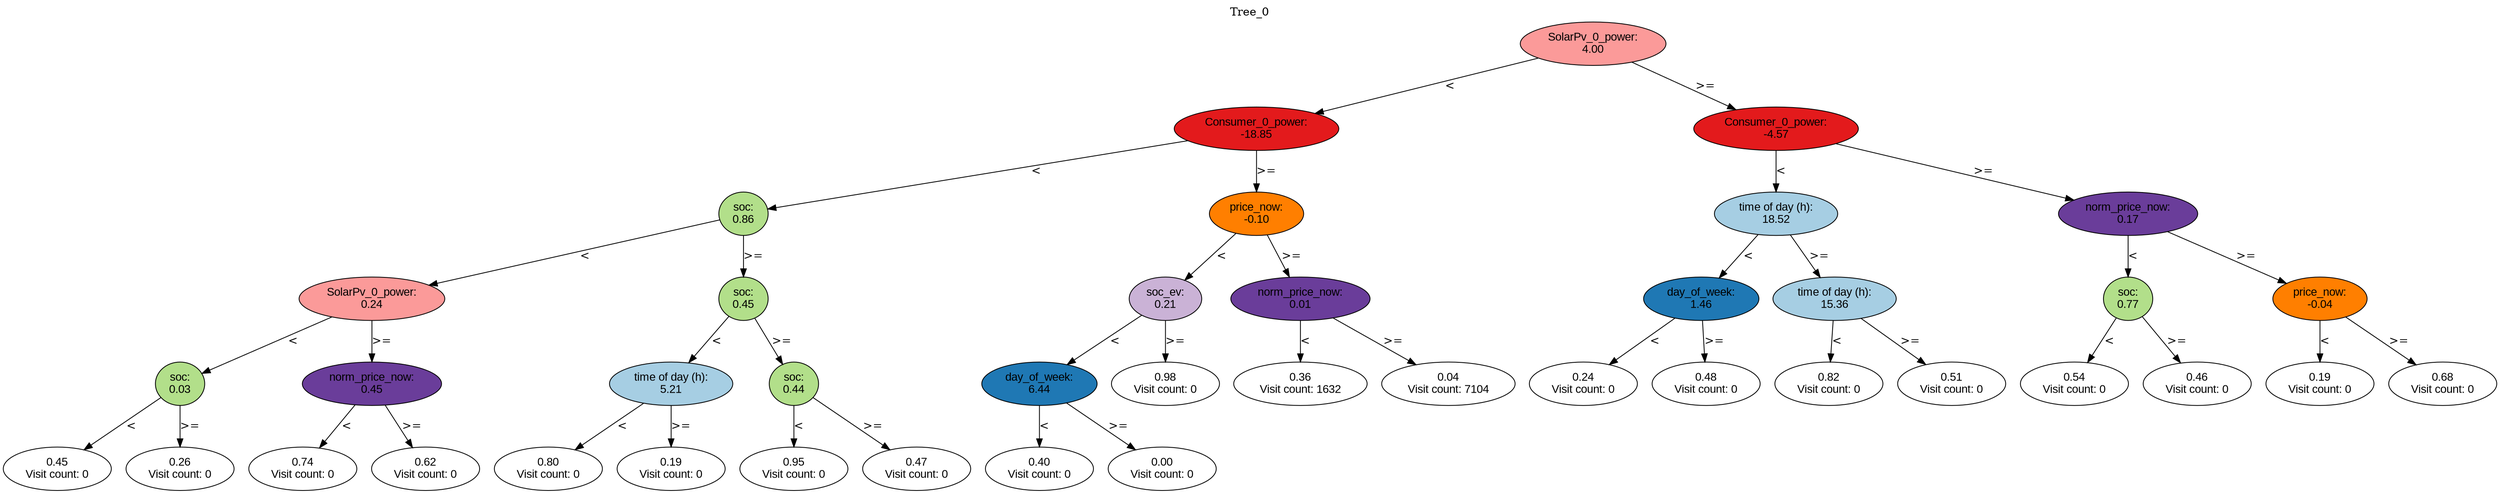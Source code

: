 digraph BST {
    node [fontname="Arial" style=filled colorscheme=paired12];
    0 [ label = "SolarPv_0_power:
4.00" fillcolor=5];
    1 [ label = "Consumer_0_power:
-18.85" fillcolor=6];
    2 [ label = "soc:
0.86" fillcolor=3];
    3 [ label = "SolarPv_0_power:
0.24" fillcolor=5];
    4 [ label = "soc:
0.03" fillcolor=3];
    5 [ label = "0.45
Visit count: 0" fillcolor=white];
    6 [ label = "0.26
Visit count: 0" fillcolor=white];
    7 [ label = "norm_price_now:
0.45" fillcolor=10];
    8 [ label = "0.74
Visit count: 0" fillcolor=white];
    9 [ label = "0.62
Visit count: 0" fillcolor=white];
    10 [ label = "soc:
0.45" fillcolor=3];
    11 [ label = "time of day (h):
5.21" fillcolor=1];
    12 [ label = "0.80
Visit count: 0" fillcolor=white];
    13 [ label = "0.19
Visit count: 0" fillcolor=white];
    14 [ label = "soc:
0.44" fillcolor=3];
    15 [ label = "0.95
Visit count: 0" fillcolor=white];
    16 [ label = "0.47
Visit count: 0" fillcolor=white];
    17 [ label = "price_now:
-0.10" fillcolor=8];
    18 [ label = "soc_ev:
0.21" fillcolor=9];
    19 [ label = "day_of_week:
6.44" fillcolor=2];
    20 [ label = "0.40
Visit count: 0" fillcolor=white];
    21 [ label = "0.00
Visit count: 0" fillcolor=white];
    22 [ label = "0.98
Visit count: 0" fillcolor=white];
    23 [ label = "norm_price_now:
0.01" fillcolor=10];
    24 [ label = "0.36
Visit count: 1632" fillcolor=white];
    25 [ label = "0.04
Visit count: 7104" fillcolor=white];
    26 [ label = "Consumer_0_power:
-4.57" fillcolor=6];
    27 [ label = "time of day (h):
18.52" fillcolor=1];
    28 [ label = "day_of_week:
1.46" fillcolor=2];
    29 [ label = "0.24
Visit count: 0" fillcolor=white];
    30 [ label = "0.48
Visit count: 0" fillcolor=white];
    31 [ label = "time of day (h):
15.36" fillcolor=1];
    32 [ label = "0.82
Visit count: 0" fillcolor=white];
    33 [ label = "0.51
Visit count: 0" fillcolor=white];
    34 [ label = "norm_price_now:
0.17" fillcolor=10];
    35 [ label = "soc:
0.77" fillcolor=3];
    36 [ label = "0.54
Visit count: 0" fillcolor=white];
    37 [ label = "0.46
Visit count: 0" fillcolor=white];
    38 [ label = "price_now:
-0.04" fillcolor=8];
    39 [ label = "0.19
Visit count: 0" fillcolor=white];
    40 [ label = "0.68
Visit count: 0" fillcolor=white];

    0  -> 1[ label = "<"];
    0  -> 26[ label = ">="];
    1  -> 2[ label = "<"];
    1  -> 17[ label = ">="];
    2  -> 3[ label = "<"];
    2  -> 10[ label = ">="];
    3  -> 4[ label = "<"];
    3  -> 7[ label = ">="];
    4  -> 5[ label = "<"];
    4  -> 6[ label = ">="];
    7  -> 8[ label = "<"];
    7  -> 9[ label = ">="];
    10  -> 11[ label = "<"];
    10  -> 14[ label = ">="];
    11  -> 12[ label = "<"];
    11  -> 13[ label = ">="];
    14  -> 15[ label = "<"];
    14  -> 16[ label = ">="];
    17  -> 18[ label = "<"];
    17  -> 23[ label = ">="];
    18  -> 19[ label = "<"];
    18  -> 22[ label = ">="];
    19  -> 20[ label = "<"];
    19  -> 21[ label = ">="];
    23  -> 24[ label = "<"];
    23  -> 25[ label = ">="];
    26  -> 27[ label = "<"];
    26  -> 34[ label = ">="];
    27  -> 28[ label = "<"];
    27  -> 31[ label = ">="];
    28  -> 29[ label = "<"];
    28  -> 30[ label = ">="];
    31  -> 32[ label = "<"];
    31  -> 33[ label = ">="];
    34  -> 35[ label = "<"];
    34  -> 38[ label = ">="];
    35  -> 36[ label = "<"];
    35  -> 37[ label = ">="];
    38  -> 39[ label = "<"];
    38  -> 40[ label = ">="];

    labelloc="t";
    label="Tree_0";
}